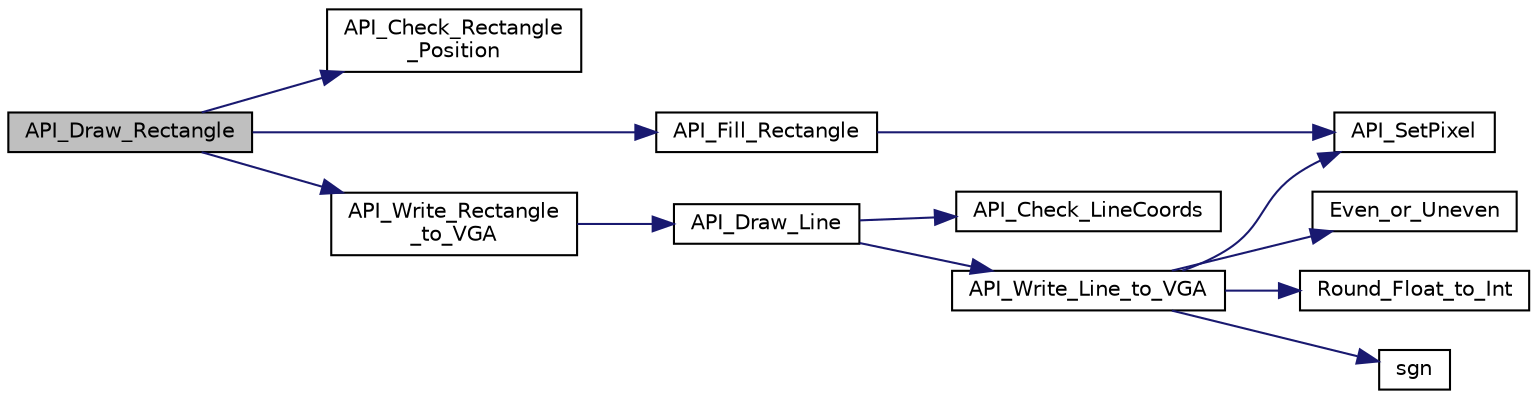 digraph "API_Draw_Rectangle"
{
 // LATEX_PDF_SIZE
  edge [fontname="Helvetica",fontsize="10",labelfontname="Helvetica",labelfontsize="10"];
  node [fontname="Helvetica",fontsize="10",shape=record];
  rankdir="LR";
  Node1 [label="API_Draw_Rectangle",height=0.2,width=0.4,color="black", fillcolor="grey75", style="filled", fontcolor="black",tooltip="This function is used for drawing a rectangle on the VGA screen."];
  Node1 -> Node2 [color="midnightblue",fontsize="10",style="solid",fontname="Helvetica"];
  Node2 [label="API_Check_Rectangle\l_Position",height=0.2,width=0.4,color="black", fillcolor="white", style="filled",URL="$rectangle_8c.html#a0d775c6a6b4ffaa06eb2438cee467a7c",tooltip="This function is used to check if the received rectangle fits on the screen."];
  Node1 -> Node3 [color="midnightblue",fontsize="10",style="solid",fontname="Helvetica"];
  Node3 [label="API_Fill_Rectangle",height=0.2,width=0.4,color="black", fillcolor="white", style="filled",URL="$rectangle_8c.html#a79b2bb710e1d267360b3b5611659a870",tooltip="This function fills the inside of the rectangle with one color."];
  Node3 -> Node4 [color="midnightblue",fontsize="10",style="solid",fontname="Helvetica"];
  Node4 [label="API_SetPixel",height=0.2,width=0.4,color="black", fillcolor="white", style="filled",URL="$_v_g_a__core_8c.html#a2e5f4ee3788504643af7c5b5e25ec667",tooltip="This function sets the color of a single pixel."];
  Node1 -> Node5 [color="midnightblue",fontsize="10",style="solid",fontname="Helvetica"];
  Node5 [label="API_Write_Rectangle\l_to_VGA",height=0.2,width=0.4,color="black", fillcolor="white", style="filled",URL="$rectangle_8c.html#aa60c0f3bef0d6513c125972eea829092",tooltip="This function writes the rectangle pixel data to the VGA RAM."];
  Node5 -> Node6 [color="midnightblue",fontsize="10",style="solid",fontname="Helvetica"];
  Node6 [label="API_Draw_Line",height=0.2,width=0.4,color="black", fillcolor="white", style="filled",URL="$line_8c.html#a6f9297d151929e0bf3e975ce1c497f5d",tooltip="This function is used for drawing a line on the VGA screen."];
  Node6 -> Node7 [color="midnightblue",fontsize="10",style="solid",fontname="Helvetica"];
  Node7 [label="API_Check_LineCoords",height=0.2,width=0.4,color="black", fillcolor="white", style="filled",URL="$line_8c.html#a7d79d1836ab6fa62aa0e40586bc925f2",tooltip="This function is used for checking the coordinates of the sent data."];
  Node6 -> Node8 [color="midnightblue",fontsize="10",style="solid",fontname="Helvetica"];
  Node8 [label="API_Write_Line_to_VGA",height=0.2,width=0.4,color="black", fillcolor="white", style="filled",URL="$line_8c.html#ad737d8f17e17f336751f56f5bbfef908",tooltip="This function is used for writing the line on the VGA."];
  Node8 -> Node4 [color="midnightblue",fontsize="10",style="solid",fontname="Helvetica"];
  Node8 -> Node9 [color="midnightblue",fontsize="10",style="solid",fontname="Helvetica"];
  Node9 [label="Even_or_Uneven",height=0.2,width=0.4,color="black", fillcolor="white", style="filled",URL="$line_8c.html#ac0b303e7c63014dee4699f81fa8d6ac7",tooltip="This function is used to check if a value is divisible by 2."];
  Node8 -> Node10 [color="midnightblue",fontsize="10",style="solid",fontname="Helvetica"];
  Node10 [label="Round_Float_to_Int",height=0.2,width=0.4,color="black", fillcolor="white", style="filled",URL="$line_8c.html#a726074376b42d71538eaa0cb17f54cc8",tooltip="This function is used for rounding a float to an integer."];
  Node8 -> Node11 [color="midnightblue",fontsize="10",style="solid",fontname="Helvetica"];
  Node11 [label="sgn",height=0.2,width=0.4,color="black", fillcolor="white", style="filled",URL="$line_8c.html#a717b67cf51c62a641c775f023ecb034f",tooltip="This function is used to check if a variable is bigger or smaller than 0."];
}
